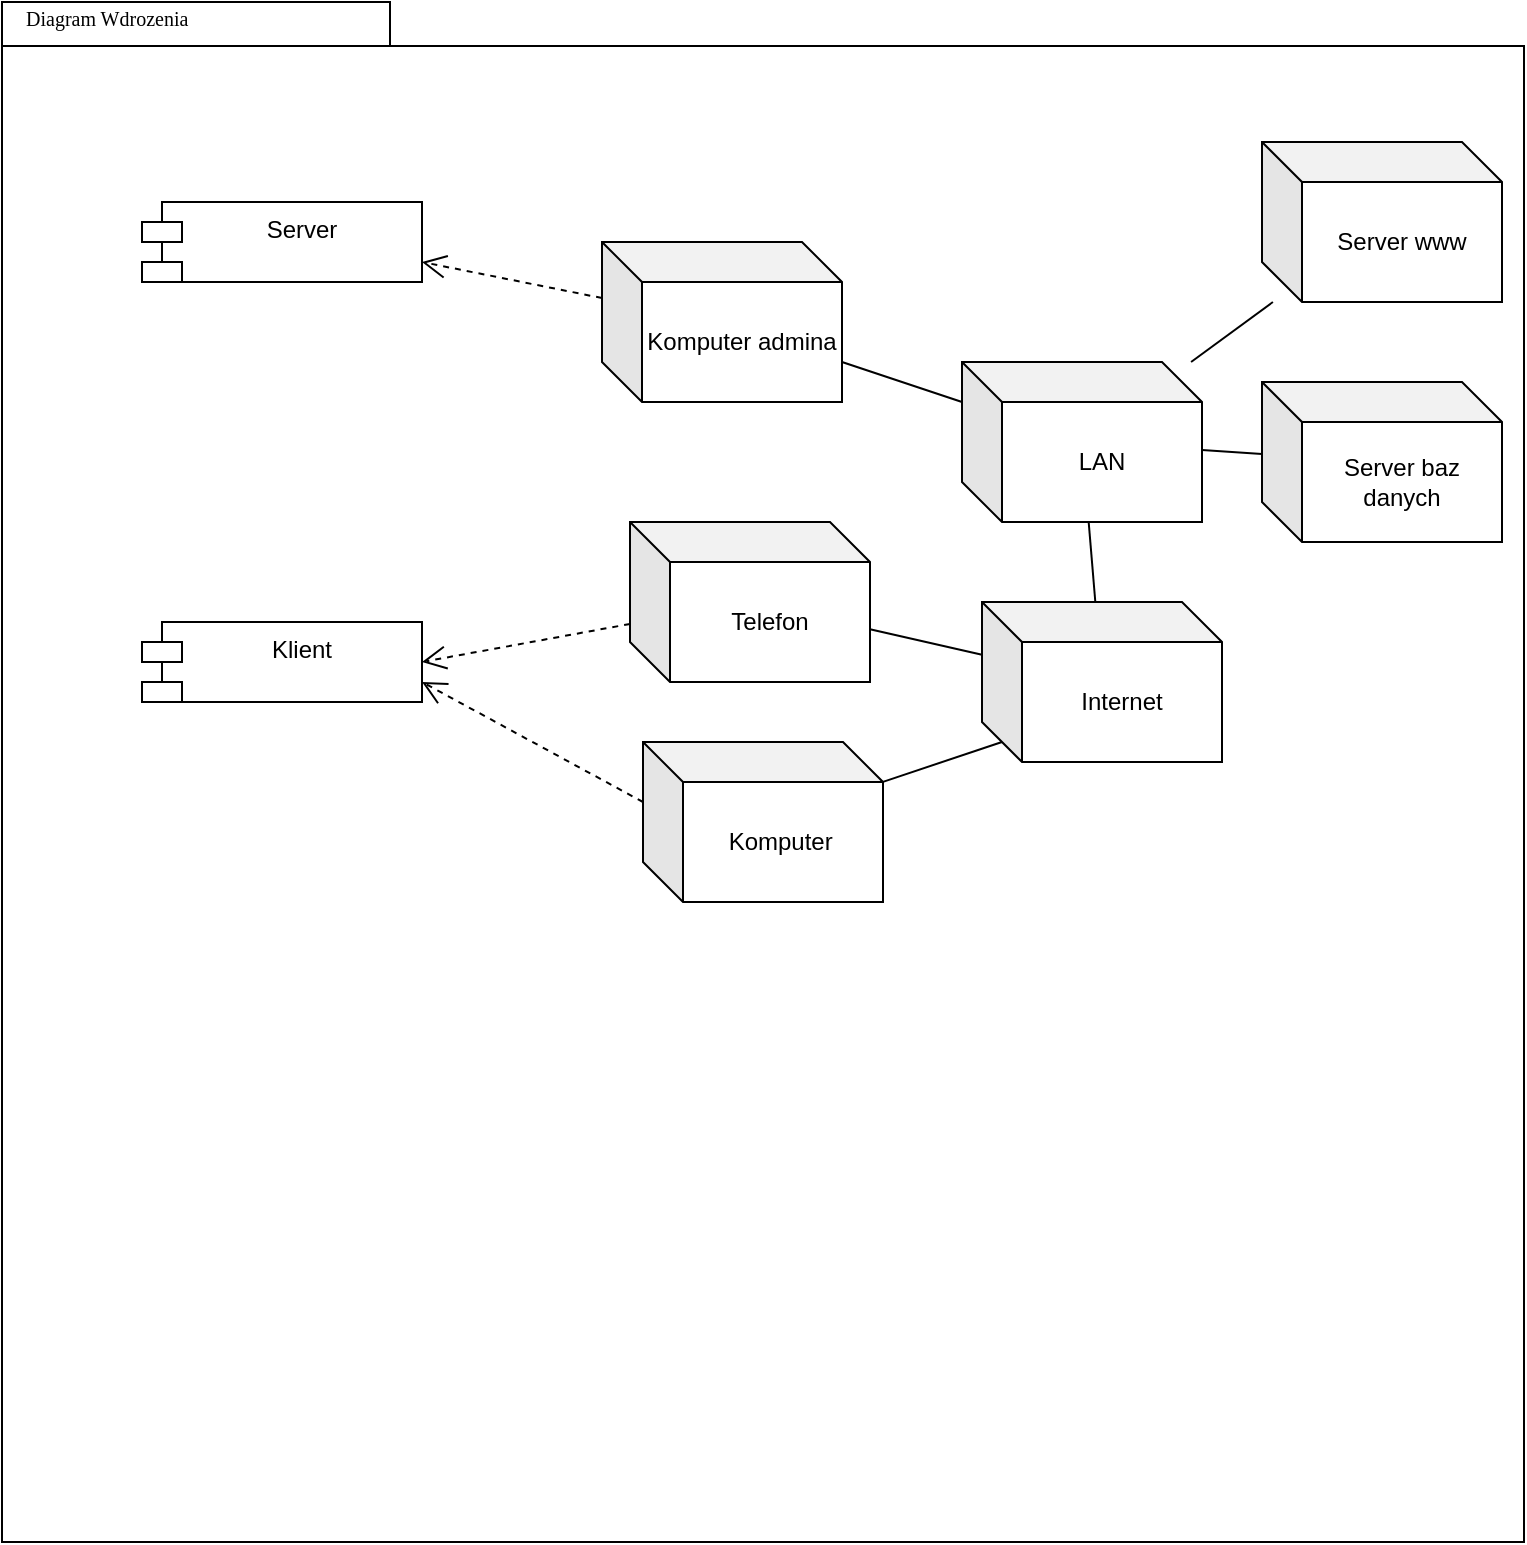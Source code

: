 <mxfile version="13.7.3" type="github">
  <diagram name="Page-1" id="b5b7bab2-c9e2-2cf4-8b2a-24fd1a2a6d21">
    <mxGraphModel dx="1038" dy="548" grid="1" gridSize="10" guides="1" tooltips="1" connect="1" arrows="1" fold="1" page="1" pageScale="1" pageWidth="827" pageHeight="1169" background="#ffffff" math="0" shadow="0">
      <root>
        <mxCell id="0" />
        <mxCell id="1" parent="0" />
        <mxCell id="6e0c8c40b5770093-72" value="" style="shape=folder;fontStyle=1;spacingTop=10;tabWidth=194;tabHeight=22;tabPosition=left;html=1;rounded=0;shadow=0;comic=0;labelBackgroundColor=none;strokeWidth=1;fillColor=none;fontFamily=Verdana;fontSize=10;align=center;" parent="1" vertex="1">
          <mxGeometry x="40" y="20" width="761" height="770" as="geometry" />
        </mxCell>
        <mxCell id="6e0c8c40b5770093-60" style="rounded=0;html=1;entryX=1;entryY=0.75;dashed=1;labelBackgroundColor=none;startFill=0;endArrow=open;endFill=0;endSize=10;fontFamily=Verdana;fontSize=10;entryDx=0;entryDy=0;" parent="1" source="iGuXh_x2UIS7F5zvTwWi-1" target="iGuXh_x2UIS7F5zvTwWi-3" edge="1">
          <mxGeometry relative="1" as="geometry">
            <mxPoint x="581.829" y="424.5" as="sourcePoint" />
            <mxPoint x="673.28" y="498.5" as="targetPoint" />
          </mxGeometry>
        </mxCell>
        <mxCell id="6e0c8c40b5770093-73" value="Diagram Wdrozenia" style="text;html=1;align=left;verticalAlign=top;spacingTop=-4;fontSize=10;fontFamily=Verdana" parent="1" vertex="1">
          <mxGeometry x="50" y="20" width="130" height="20" as="geometry" />
        </mxCell>
        <mxCell id="iGuXh_x2UIS7F5zvTwWi-1" value="Komputer admina" style="shape=cube;whiteSpace=wrap;html=1;boundedLbl=1;backgroundOutline=1;darkOpacity=0.05;darkOpacity2=0.1;" vertex="1" parent="1">
          <mxGeometry x="340" y="140" width="120" height="80" as="geometry" />
        </mxCell>
        <mxCell id="iGuXh_x2UIS7F5zvTwWi-2" value="Klient" style="shape=module;align=left;spacingLeft=20;align=center;verticalAlign=top;" vertex="1" parent="1">
          <mxGeometry x="110" y="330" width="140" height="40" as="geometry" />
        </mxCell>
        <mxCell id="iGuXh_x2UIS7F5zvTwWi-3" value="Server" style="shape=module;align=left;spacingLeft=20;align=center;verticalAlign=top;" vertex="1" parent="1">
          <mxGeometry x="110" y="120" width="140" height="40" as="geometry" />
        </mxCell>
        <mxCell id="iGuXh_x2UIS7F5zvTwWi-4" value="Telefon" style="shape=cube;whiteSpace=wrap;html=1;boundedLbl=1;backgroundOutline=1;darkOpacity=0.05;darkOpacity2=0.1;" vertex="1" parent="1">
          <mxGeometry x="354" y="280" width="120" height="80" as="geometry" />
        </mxCell>
        <mxCell id="iGuXh_x2UIS7F5zvTwWi-5" value="Komputer&amp;nbsp;" style="shape=cube;whiteSpace=wrap;html=1;boundedLbl=1;backgroundOutline=1;darkOpacity=0.05;darkOpacity2=0.1;" vertex="1" parent="1">
          <mxGeometry x="360.5" y="390" width="120" height="80" as="geometry" />
        </mxCell>
        <mxCell id="iGuXh_x2UIS7F5zvTwWi-7" style="rounded=0;html=1;entryX=1;entryY=0.5;dashed=1;labelBackgroundColor=none;startFill=0;endArrow=open;endFill=0;endSize=10;fontFamily=Verdana;fontSize=10;entryDx=0;entryDy=0;" edge="1" parent="1" source="iGuXh_x2UIS7F5zvTwWi-4" target="iGuXh_x2UIS7F5zvTwWi-2">
          <mxGeometry relative="1" as="geometry">
            <mxPoint x="350" y="178" as="sourcePoint" />
            <mxPoint x="260" y="160" as="targetPoint" />
          </mxGeometry>
        </mxCell>
        <mxCell id="iGuXh_x2UIS7F5zvTwWi-8" style="rounded=0;html=1;entryX=1;entryY=0.75;dashed=1;labelBackgroundColor=none;startFill=0;endArrow=open;endFill=0;endSize=10;fontFamily=Verdana;fontSize=10;entryDx=0;entryDy=0;exitX=0;exitY=0;exitDx=0;exitDy=30;exitPerimeter=0;" edge="1" parent="1" source="iGuXh_x2UIS7F5zvTwWi-5" target="iGuXh_x2UIS7F5zvTwWi-2">
          <mxGeometry relative="1" as="geometry">
            <mxPoint x="360" y="188" as="sourcePoint" />
            <mxPoint x="270" y="170" as="targetPoint" />
          </mxGeometry>
        </mxCell>
        <mxCell id="iGuXh_x2UIS7F5zvTwWi-9" value="LAN" style="shape=cube;whiteSpace=wrap;html=1;boundedLbl=1;backgroundOutline=1;darkOpacity=0.05;darkOpacity2=0.1;" vertex="1" parent="1">
          <mxGeometry x="520" y="200" width="120" height="80" as="geometry" />
        </mxCell>
        <mxCell id="iGuXh_x2UIS7F5zvTwWi-10" value="Internet" style="shape=cube;whiteSpace=wrap;html=1;boundedLbl=1;backgroundOutline=1;darkOpacity=0.05;darkOpacity2=0.1;" vertex="1" parent="1">
          <mxGeometry x="530" y="320" width="120" height="80" as="geometry" />
        </mxCell>
        <mxCell id="iGuXh_x2UIS7F5zvTwWi-11" value="" style="endArrow=none;html=1;" edge="1" parent="1" source="iGuXh_x2UIS7F5zvTwWi-4" target="iGuXh_x2UIS7F5zvTwWi-10">
          <mxGeometry width="50" height="50" relative="1" as="geometry">
            <mxPoint x="290" y="420" as="sourcePoint" />
            <mxPoint x="340" y="370" as="targetPoint" />
          </mxGeometry>
        </mxCell>
        <mxCell id="iGuXh_x2UIS7F5zvTwWi-13" value="" style="endArrow=none;html=1;entryX=0;entryY=0;entryDx=10;entryDy=70;entryPerimeter=0;" edge="1" parent="1" source="iGuXh_x2UIS7F5zvTwWi-5" target="iGuXh_x2UIS7F5zvTwWi-10">
          <mxGeometry width="50" height="50" relative="1" as="geometry">
            <mxPoint x="510" y="440" as="sourcePoint" />
            <mxPoint x="560" y="390" as="targetPoint" />
          </mxGeometry>
        </mxCell>
        <mxCell id="iGuXh_x2UIS7F5zvTwWi-14" value="" style="endArrow=none;html=1;" edge="1" parent="1" source="iGuXh_x2UIS7F5zvTwWi-1" target="iGuXh_x2UIS7F5zvTwWi-9">
          <mxGeometry width="50" height="50" relative="1" as="geometry">
            <mxPoint x="290" y="420" as="sourcePoint" />
            <mxPoint x="340" y="370" as="targetPoint" />
          </mxGeometry>
        </mxCell>
        <mxCell id="iGuXh_x2UIS7F5zvTwWi-15" value="" style="endArrow=none;html=1;" edge="1" parent="1" source="iGuXh_x2UIS7F5zvTwWi-10" target="iGuXh_x2UIS7F5zvTwWi-9">
          <mxGeometry width="50" height="50" relative="1" as="geometry">
            <mxPoint x="560" y="330" as="sourcePoint" />
            <mxPoint x="610" y="280" as="targetPoint" />
          </mxGeometry>
        </mxCell>
        <mxCell id="iGuXh_x2UIS7F5zvTwWi-16" value="Server www" style="shape=cube;whiteSpace=wrap;html=1;boundedLbl=1;backgroundOutline=1;darkOpacity=0.05;darkOpacity2=0.1;" vertex="1" parent="1">
          <mxGeometry x="670" y="90" width="120" height="80" as="geometry" />
        </mxCell>
        <mxCell id="iGuXh_x2UIS7F5zvTwWi-17" value="Server baz danych" style="shape=cube;whiteSpace=wrap;html=1;boundedLbl=1;backgroundOutline=1;darkOpacity=0.05;darkOpacity2=0.1;" vertex="1" parent="1">
          <mxGeometry x="670" y="210" width="120" height="80" as="geometry" />
        </mxCell>
        <mxCell id="iGuXh_x2UIS7F5zvTwWi-18" value="" style="endArrow=none;html=1;" edge="1" parent="1" source="iGuXh_x2UIS7F5zvTwWi-9" target="iGuXh_x2UIS7F5zvTwWi-16">
          <mxGeometry width="50" height="50" relative="1" as="geometry">
            <mxPoint x="640" y="190" as="sourcePoint" />
            <mxPoint x="690" y="140" as="targetPoint" />
          </mxGeometry>
        </mxCell>
        <mxCell id="iGuXh_x2UIS7F5zvTwWi-19" value="" style="endArrow=none;html=1;" edge="1" parent="1" source="iGuXh_x2UIS7F5zvTwWi-9" target="iGuXh_x2UIS7F5zvTwWi-17">
          <mxGeometry width="50" height="50" relative="1" as="geometry">
            <mxPoint x="640" y="290" as="sourcePoint" />
            <mxPoint x="690" y="240" as="targetPoint" />
          </mxGeometry>
        </mxCell>
      </root>
    </mxGraphModel>
  </diagram>
</mxfile>
